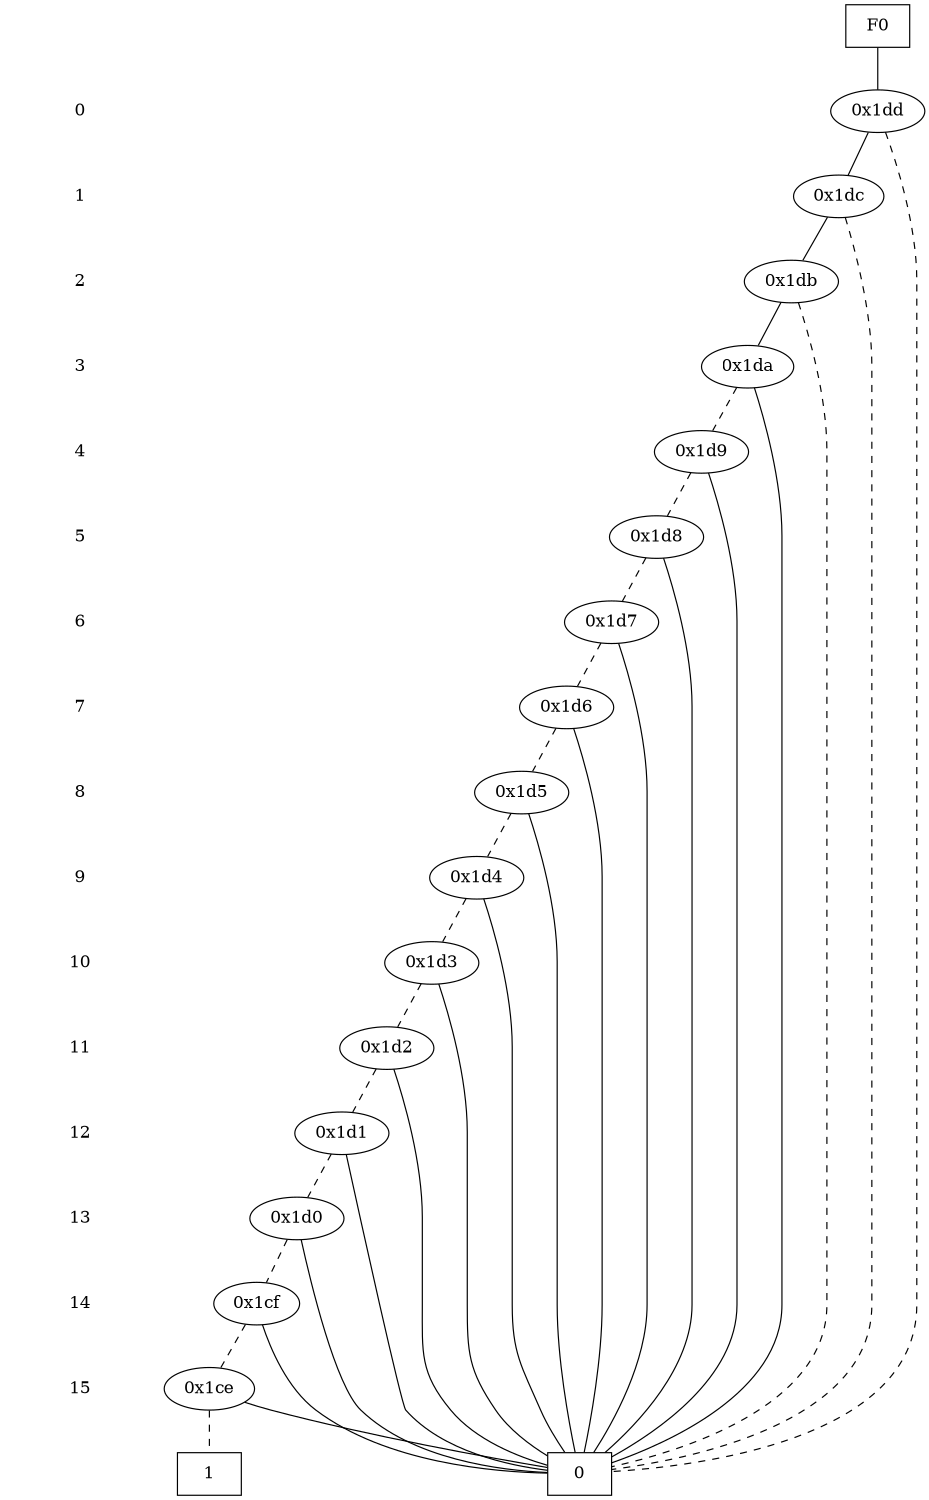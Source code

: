 digraph "DD" {
size = "7.5,10"
center = true;
edge [dir = none];
{ node [shape = plaintext];
  edge [style = invis];
  "CONST NODES" [style = invis];
" 0 " -> " 1 " -> " 2 " -> " 3 " -> " 4 " -> " 5 " -> " 6 " -> " 7 " -> " 8 " -> " 9 " -> " 10 " -> " 11 " -> " 12 " -> " 13 " -> " 14 " -> " 15 " -> "CONST NODES"; 
}
{ rank = same; node [shape = box]; edge [style = invis];
"F0"; }
{ rank = same; " 0 ";
"0x1dd";
}
{ rank = same; " 1 ";
"0x1dc";
}
{ rank = same; " 2 ";
"0x1db";
}
{ rank = same; " 3 ";
"0x1da";
}
{ rank = same; " 4 ";
"0x1d9";
}
{ rank = same; " 5 ";
"0x1d8";
}
{ rank = same; " 6 ";
"0x1d7";
}
{ rank = same; " 7 ";
"0x1d6";
}
{ rank = same; " 8 ";
"0x1d5";
}
{ rank = same; " 9 ";
"0x1d4";
}
{ rank = same; " 10 ";
"0x1d3";
}
{ rank = same; " 11 ";
"0x1d2";
}
{ rank = same; " 12 ";
"0x1d1";
}
{ rank = same; " 13 ";
"0x1d0";
}
{ rank = same; " 14 ";
"0x1cf";
}
{ rank = same; " 15 ";
"0x1ce";
}
{ rank = same; "CONST NODES";
{ node [shape = box]; "0x16b";
"0x16a";
}
}
"F0" -> "0x1dd" [style = solid];
"0x1dd" -> "0x1dc";
"0x1dd" -> "0x16b" [style = dashed];
"0x1dc" -> "0x1db";
"0x1dc" -> "0x16b" [style = dashed];
"0x1db" -> "0x1da";
"0x1db" -> "0x16b" [style = dashed];
"0x1da" -> "0x16b";
"0x1da" -> "0x1d9" [style = dashed];
"0x1d9" -> "0x16b";
"0x1d9" -> "0x1d8" [style = dashed];
"0x1d8" -> "0x16b";
"0x1d8" -> "0x1d7" [style = dashed];
"0x1d7" -> "0x16b";
"0x1d7" -> "0x1d6" [style = dashed];
"0x1d6" -> "0x16b";
"0x1d6" -> "0x1d5" [style = dashed];
"0x1d5" -> "0x16b";
"0x1d5" -> "0x1d4" [style = dashed];
"0x1d4" -> "0x16b";
"0x1d4" -> "0x1d3" [style = dashed];
"0x1d3" -> "0x16b";
"0x1d3" -> "0x1d2" [style = dashed];
"0x1d2" -> "0x16b";
"0x1d2" -> "0x1d1" [style = dashed];
"0x1d1" -> "0x16b";
"0x1d1" -> "0x1d0" [style = dashed];
"0x1d0" -> "0x16b";
"0x1d0" -> "0x1cf" [style = dashed];
"0x1cf" -> "0x16b";
"0x1cf" -> "0x1ce" [style = dashed];
"0x1ce" -> "0x16b";
"0x1ce" -> "0x16a" [style = dashed];
"0x16b" [label = "0"];
"0x16a" [label = "1"];
}
